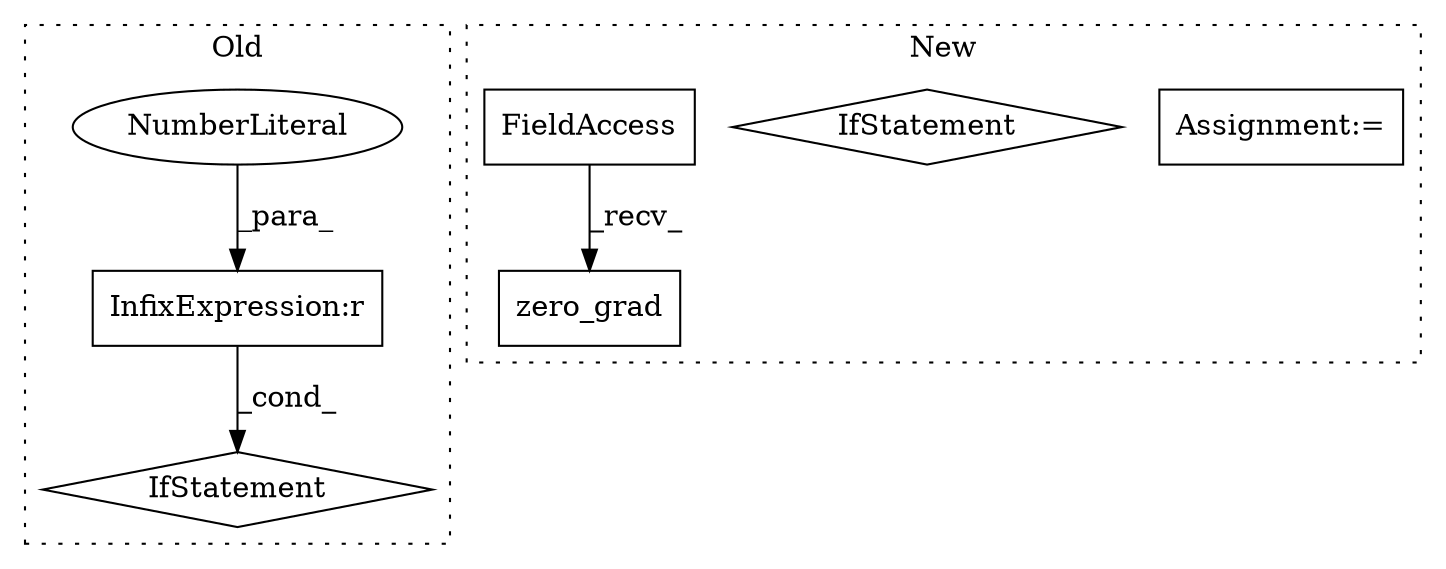 digraph G {
subgraph cluster0 {
1 [label="IfStatement" a="25" s="1125,1158" l="4,2" shape="diamond"];
3 [label="InfixExpression:r" a="27" s="1154" l="3" shape="box"];
4 [label="NumberLiteral" a="34" s="1157" l="1" shape="ellipse"];
label = "Old";
style="dotted";
}
subgraph cluster1 {
2 [label="zero_grad" a="32" s="1931" l="11" shape="box"];
5 [label="Assignment:=" a="7" s="1982" l="1" shape="box"];
6 [label="IfStatement" a="25" s="2076" l="28" shape="diamond"];
7 [label="FieldAccess" a="22" s="1921" l="9" shape="box"];
label = "New";
style="dotted";
}
3 -> 1 [label="_cond_"];
4 -> 3 [label="_para_"];
7 -> 2 [label="_recv_"];
}